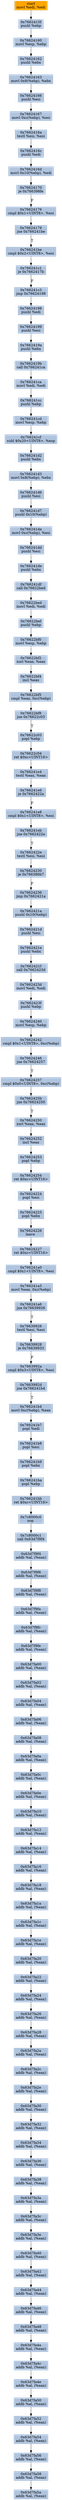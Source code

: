 digraph G {
node[shape=rectangle,style=filled,fillcolor=lightsteelblue,color=lightsteelblue]
bgcolor="transparent"
a0x7662415dmovl_edi_edi[label="start\nmovl %edi, %edi",color="lightgrey",fillcolor="orange"];
a0x7662415fpushl_ebp[label="0x7662415f\npushl %ebp"];
a0x76624160movl_esp_ebp[label="0x76624160\nmovl %esp, %ebp"];
a0x76624162pushl_ebx[label="0x76624162\npushl %ebx"];
a0x76624163movl_0x8ebp__ebx[label="0x76624163\nmovl 0x8(%ebp), %ebx"];
a0x76624166pushl_esi[label="0x76624166\npushl %esi"];
a0x76624167movl_0xcebp__esi[label="0x76624167\nmovl 0xc(%ebp), %esi"];
a0x7662416atestl_esi_esi[label="0x7662416a\ntestl %esi, %esi"];
a0x7662416cpushl_edi[label="0x7662416c\npushl %edi"];
a0x7662416dmovl_0x10ebp__edi[label="0x7662416d\nmovl 0x10(%ebp), %edi"];
a0x76624170je_0x766398fe[label="0x76624170\nje 0x766398fe"];
a0x76624176cmpl_0x1UINT8_esi[label="0x76624176\ncmpl $0x1<UINT8>, %esi"];
a0x76624179jne_0x766241be[label="0x76624179\njne 0x766241be"];
a0x766241becmpl_0x2UINT8_esi[label="0x766241be\ncmpl $0x2<UINT8>, %esi"];
a0x766241c1je_0x7662417b[label="0x766241c1\nje 0x7662417b"];
a0x766241c3jmp_0x76624198[label="0x766241c3\njmp 0x76624198"];
a0x76624198pushl_edi[label="0x76624198\npushl %edi"];
a0x76624199pushl_esi[label="0x76624199\npushl %esi"];
a0x7662419apushl_ebx[label="0x7662419a\npushl %ebx"];
a0x7662419bcall_0x766241ca[label="0x7662419b\ncall 0x766241ca"];
a0x766241camovl_edi_edi[label="0x766241ca\nmovl %edi, %edi"];
a0x766241ccpushl_ebp[label="0x766241cc\npushl %ebp"];
a0x766241cdmovl_esp_ebp[label="0x766241cd\nmovl %esp, %ebp"];
a0x766241cfsubl_0x20UINT8_esp[label="0x766241cf\nsubl $0x20<UINT8>, %esp"];
a0x766241d2pushl_ebx[label="0x766241d2\npushl %ebx"];
a0x766241d3movl_0x8ebp__ebx[label="0x766241d3\nmovl 0x8(%ebp), %ebx"];
a0x766241d6pushl_esi[label="0x766241d6\npushl %esi"];
a0x766241d7pushl_0x10ebp_[label="0x766241d7\npushl 0x10(%ebp)"];
a0x766241damovl_0xcebp__esi[label="0x766241da\nmovl 0xc(%ebp), %esi"];
a0x766241ddpushl_esi[label="0x766241dd\npushl %esi"];
a0x766241depushl_ebx[label="0x766241de\npushl %ebx"];
a0x766241dfcall_0x76622bed[label="0x766241df\ncall 0x76622bed"];
a0x76622bedmovl_edi_edi[label="0x76622bed\nmovl %edi, %edi"];
a0x76622befpushl_ebp[label="0x76622bef\npushl %ebp"];
a0x76622bf0movl_esp_ebp[label="0x76622bf0\nmovl %esp, %ebp"];
a0x76622bf2xorl_eax_eax[label="0x76622bf2\nxorl %eax, %eax"];
a0x76622bf4incl_eax[label="0x76622bf4\nincl %eax"];
a0x76622bf5cmpl_eax_0xcebp_[label="0x76622bf5\ncmpl %eax, 0xc(%ebp)"];
a0x76622bf8jne_0x76622c03[label="0x76622bf8\njne 0x76622c03"];
a0x76622c03popl_ebp[label="0x76622c03\npopl %ebp"];
a0x76622c04ret_0xcUINT16[label="0x76622c04\nret $0xc<UINT16>"];
a0x766241e4testl_eax_eax[label="0x766241e4\ntestl %eax, %eax"];
a0x766241e6je_0x7662422a[label="0x766241e6\nje 0x7662422a"];
a0x766241e8cmpl_0x1UINT8_esi[label="0x766241e8\ncmpl $0x1<UINT8>, %esi"];
a0x766241ebjne_0x7662422e[label="0x766241eb\njne 0x7662422e"];
a0x7662422etestl_esi_esi[label="0x7662422e\ntestl %esi, %esi"];
a0x76624230je_0x766386b7[label="0x76624230\nje 0x766386b7"];
a0x76624236jmp_0x7662421a[label="0x76624236\njmp 0x7662421a"];
a0x7662421apushl_0x10ebp_[label="0x7662421a\npushl 0x10(%ebp)"];
a0x7662421dpushl_esi[label="0x7662421d\npushl %esi"];
a0x7662421epushl_ebx[label="0x7662421e\npushl %ebx"];
a0x7662421fcall_0x7662423d[label="0x7662421f\ncall 0x7662423d"];
a0x7662423dmovl_edi_edi[label="0x7662423d\nmovl %edi, %edi"];
a0x7662423fpushl_ebp[label="0x7662423f\npushl %ebp"];
a0x76624240movl_esp_ebp[label="0x76624240\nmovl %esp, %ebp"];
a0x76624242cmpl_0x1UINT8_0xcebp_[label="0x76624242\ncmpl $0x1<UINT8>, 0xc(%ebp)"];
a0x76624246jne_0x76624257[label="0x76624246\njne 0x76624257"];
a0x76624257cmpl_0x0UINT8_0xcebp_[label="0x76624257\ncmpl $0x0<UINT8>, 0xc(%ebp)"];
a0x7662425bjne_0x76624250[label="0x7662425b\njne 0x76624250"];
a0x76624250xorl_eax_eax[label="0x76624250\nxorl %eax, %eax"];
a0x76624252incl_eax[label="0x76624252\nincl %eax"];
a0x76624253popl_ebp[label="0x76624253\npopl %ebp"];
a0x76624254ret_0xcUINT16[label="0x76624254\nret $0xc<UINT16>"];
a0x76624224popl_esi[label="0x76624224\npopl %esi"];
a0x76624225popl_ebx[label="0x76624225\npopl %ebx"];
a0x76624226leave_[label="0x76624226\nleave "];
a0x76624227ret_0xcUINT16[label="0x76624227\nret $0xc<UINT16>"];
a0x766241a0cmpl_0x1UINT8_esi[label="0x766241a0\ncmpl $0x1<UINT8>, %esi"];
a0x766241a3movl_eax_0xcebp_[label="0x766241a3\nmovl %eax, 0xc(%ebp)"];
a0x766241a6jne_0x76639926[label="0x766241a6\njne 0x76639926"];
a0x76639926testl_esi_esi[label="0x76639926\ntestl %esi, %esi"];
a0x76639928je_0x76639933[label="0x76639928\nje 0x76639933"];
a0x7663992acmpl_0x3UINT8_esi[label="0x7663992a\ncmpl $0x3<UINT8>, %esi"];
a0x7663992djne_0x766241b4[label="0x7663992d\njne 0x766241b4"];
a0x766241b4movl_0xcebp__eax[label="0x766241b4\nmovl 0xc(%ebp), %eax"];
a0x766241b7popl_edi[label="0x766241b7\npopl %edi"];
a0x766241b8popl_esi[label="0x766241b8\npopl %esi"];
a0x766241b9popl_ebx[label="0x766241b9\npopl %ebx"];
a0x766241bapopl_ebp[label="0x766241ba\npopl %ebp"];
a0x766241bbret_0xcUINT16[label="0x766241bb\nret $0xc<UINT16>"];
a0x7c8000c0nop_[label="0x7c8000c0\nnop "];
a0x7c8000c1call_0x63d7f9f4[label="0x7c8000c1\ncall 0x63d7f9f4"];
a0x63d7f9f4addb_al_eax_[label="0x63d7f9f4\naddb %al, (%eax)"];
a0x63d7f9f6addb_al_eax_[label="0x63d7f9f6\naddb %al, (%eax)"];
a0x63d7f9f8addb_al_eax_[label="0x63d7f9f8\naddb %al, (%eax)"];
a0x63d7f9faaddb_al_eax_[label="0x63d7f9fa\naddb %al, (%eax)"];
a0x63d7f9fcaddb_al_eax_[label="0x63d7f9fc\naddb %al, (%eax)"];
a0x63d7f9feaddb_al_eax_[label="0x63d7f9fe\naddb %al, (%eax)"];
a0x63d7fa00addb_al_eax_[label="0x63d7fa00\naddb %al, (%eax)"];
a0x63d7fa02addb_al_eax_[label="0x63d7fa02\naddb %al, (%eax)"];
a0x63d7fa04addb_al_eax_[label="0x63d7fa04\naddb %al, (%eax)"];
a0x63d7fa06addb_al_eax_[label="0x63d7fa06\naddb %al, (%eax)"];
a0x63d7fa08addb_al_eax_[label="0x63d7fa08\naddb %al, (%eax)"];
a0x63d7fa0aaddb_al_eax_[label="0x63d7fa0a\naddb %al, (%eax)"];
a0x63d7fa0caddb_al_eax_[label="0x63d7fa0c\naddb %al, (%eax)"];
a0x63d7fa0eaddb_al_eax_[label="0x63d7fa0e\naddb %al, (%eax)"];
a0x63d7fa10addb_al_eax_[label="0x63d7fa10\naddb %al, (%eax)"];
a0x63d7fa12addb_al_eax_[label="0x63d7fa12\naddb %al, (%eax)"];
a0x63d7fa14addb_al_eax_[label="0x63d7fa14\naddb %al, (%eax)"];
a0x63d7fa16addb_al_eax_[label="0x63d7fa16\naddb %al, (%eax)"];
a0x63d7fa18addb_al_eax_[label="0x63d7fa18\naddb %al, (%eax)"];
a0x63d7fa1aaddb_al_eax_[label="0x63d7fa1a\naddb %al, (%eax)"];
a0x63d7fa1caddb_al_eax_[label="0x63d7fa1c\naddb %al, (%eax)"];
a0x63d7fa1eaddb_al_eax_[label="0x63d7fa1e\naddb %al, (%eax)"];
a0x63d7fa20addb_al_eax_[label="0x63d7fa20\naddb %al, (%eax)"];
a0x63d7fa22addb_al_eax_[label="0x63d7fa22\naddb %al, (%eax)"];
a0x63d7fa24addb_al_eax_[label="0x63d7fa24\naddb %al, (%eax)"];
a0x63d7fa26addb_al_eax_[label="0x63d7fa26\naddb %al, (%eax)"];
a0x63d7fa28addb_al_eax_[label="0x63d7fa28\naddb %al, (%eax)"];
a0x63d7fa2aaddb_al_eax_[label="0x63d7fa2a\naddb %al, (%eax)"];
a0x63d7fa2caddb_al_eax_[label="0x63d7fa2c\naddb %al, (%eax)"];
a0x63d7fa2eaddb_al_eax_[label="0x63d7fa2e\naddb %al, (%eax)"];
a0x63d7fa30addb_al_eax_[label="0x63d7fa30\naddb %al, (%eax)"];
a0x63d7fa32addb_al_eax_[label="0x63d7fa32\naddb %al, (%eax)"];
a0x63d7fa34addb_al_eax_[label="0x63d7fa34\naddb %al, (%eax)"];
a0x63d7fa36addb_al_eax_[label="0x63d7fa36\naddb %al, (%eax)"];
a0x63d7fa38addb_al_eax_[label="0x63d7fa38\naddb %al, (%eax)"];
a0x63d7fa3aaddb_al_eax_[label="0x63d7fa3a\naddb %al, (%eax)"];
a0x63d7fa3caddb_al_eax_[label="0x63d7fa3c\naddb %al, (%eax)"];
a0x63d7fa3eaddb_al_eax_[label="0x63d7fa3e\naddb %al, (%eax)"];
a0x63d7fa40addb_al_eax_[label="0x63d7fa40\naddb %al, (%eax)"];
a0x63d7fa42addb_al_eax_[label="0x63d7fa42\naddb %al, (%eax)"];
a0x63d7fa44addb_al_eax_[label="0x63d7fa44\naddb %al, (%eax)"];
a0x63d7fa46addb_al_eax_[label="0x63d7fa46\naddb %al, (%eax)"];
a0x63d7fa48addb_al_eax_[label="0x63d7fa48\naddb %al, (%eax)"];
a0x63d7fa4aaddb_al_eax_[label="0x63d7fa4a\naddb %al, (%eax)"];
a0x63d7fa4caddb_al_eax_[label="0x63d7fa4c\naddb %al, (%eax)"];
a0x63d7fa4eaddb_al_eax_[label="0x63d7fa4e\naddb %al, (%eax)"];
a0x63d7fa50addb_al_eax_[label="0x63d7fa50\naddb %al, (%eax)"];
a0x63d7fa52addb_al_eax_[label="0x63d7fa52\naddb %al, (%eax)"];
a0x63d7fa54addb_al_eax_[label="0x63d7fa54\naddb %al, (%eax)"];
a0x63d7fa56addb_al_eax_[label="0x63d7fa56\naddb %al, (%eax)"];
a0x63d7fa58addb_al_eax_[label="0x63d7fa58\naddb %al, (%eax)"];
a0x63d7fa5aaddb_al_eax_[label="0x63d7fa5a\naddb %al, (%eax)"];
a0x7662415dmovl_edi_edi -> a0x7662415fpushl_ebp [color="#000000"];
a0x7662415fpushl_ebp -> a0x76624160movl_esp_ebp [color="#000000"];
a0x76624160movl_esp_ebp -> a0x76624162pushl_ebx [color="#000000"];
a0x76624162pushl_ebx -> a0x76624163movl_0x8ebp__ebx [color="#000000"];
a0x76624163movl_0x8ebp__ebx -> a0x76624166pushl_esi [color="#000000"];
a0x76624166pushl_esi -> a0x76624167movl_0xcebp__esi [color="#000000"];
a0x76624167movl_0xcebp__esi -> a0x7662416atestl_esi_esi [color="#000000"];
a0x7662416atestl_esi_esi -> a0x7662416cpushl_edi [color="#000000"];
a0x7662416cpushl_edi -> a0x7662416dmovl_0x10ebp__edi [color="#000000"];
a0x7662416dmovl_0x10ebp__edi -> a0x76624170je_0x766398fe [color="#000000"];
a0x76624170je_0x766398fe -> a0x76624176cmpl_0x1UINT8_esi [color="#000000",label="F"];
a0x76624176cmpl_0x1UINT8_esi -> a0x76624179jne_0x766241be [color="#000000"];
a0x76624179jne_0x766241be -> a0x766241becmpl_0x2UINT8_esi [color="#000000",label="T"];
a0x766241becmpl_0x2UINT8_esi -> a0x766241c1je_0x7662417b [color="#000000"];
a0x766241c1je_0x7662417b -> a0x766241c3jmp_0x76624198 [color="#000000",label="F"];
a0x766241c3jmp_0x76624198 -> a0x76624198pushl_edi [color="#000000"];
a0x76624198pushl_edi -> a0x76624199pushl_esi [color="#000000"];
a0x76624199pushl_esi -> a0x7662419apushl_ebx [color="#000000"];
a0x7662419apushl_ebx -> a0x7662419bcall_0x766241ca [color="#000000"];
a0x7662419bcall_0x766241ca -> a0x766241camovl_edi_edi [color="#000000"];
a0x766241camovl_edi_edi -> a0x766241ccpushl_ebp [color="#000000"];
a0x766241ccpushl_ebp -> a0x766241cdmovl_esp_ebp [color="#000000"];
a0x766241cdmovl_esp_ebp -> a0x766241cfsubl_0x20UINT8_esp [color="#000000"];
a0x766241cfsubl_0x20UINT8_esp -> a0x766241d2pushl_ebx [color="#000000"];
a0x766241d2pushl_ebx -> a0x766241d3movl_0x8ebp__ebx [color="#000000"];
a0x766241d3movl_0x8ebp__ebx -> a0x766241d6pushl_esi [color="#000000"];
a0x766241d6pushl_esi -> a0x766241d7pushl_0x10ebp_ [color="#000000"];
a0x766241d7pushl_0x10ebp_ -> a0x766241damovl_0xcebp__esi [color="#000000"];
a0x766241damovl_0xcebp__esi -> a0x766241ddpushl_esi [color="#000000"];
a0x766241ddpushl_esi -> a0x766241depushl_ebx [color="#000000"];
a0x766241depushl_ebx -> a0x766241dfcall_0x76622bed [color="#000000"];
a0x766241dfcall_0x76622bed -> a0x76622bedmovl_edi_edi [color="#000000"];
a0x76622bedmovl_edi_edi -> a0x76622befpushl_ebp [color="#000000"];
a0x76622befpushl_ebp -> a0x76622bf0movl_esp_ebp [color="#000000"];
a0x76622bf0movl_esp_ebp -> a0x76622bf2xorl_eax_eax [color="#000000"];
a0x76622bf2xorl_eax_eax -> a0x76622bf4incl_eax [color="#000000"];
a0x76622bf4incl_eax -> a0x76622bf5cmpl_eax_0xcebp_ [color="#000000"];
a0x76622bf5cmpl_eax_0xcebp_ -> a0x76622bf8jne_0x76622c03 [color="#000000"];
a0x76622bf8jne_0x76622c03 -> a0x76622c03popl_ebp [color="#000000",label="T"];
a0x76622c03popl_ebp -> a0x76622c04ret_0xcUINT16 [color="#000000"];
a0x76622c04ret_0xcUINT16 -> a0x766241e4testl_eax_eax [color="#000000"];
a0x766241e4testl_eax_eax -> a0x766241e6je_0x7662422a [color="#000000"];
a0x766241e6je_0x7662422a -> a0x766241e8cmpl_0x1UINT8_esi [color="#000000",label="F"];
a0x766241e8cmpl_0x1UINT8_esi -> a0x766241ebjne_0x7662422e [color="#000000"];
a0x766241ebjne_0x7662422e -> a0x7662422etestl_esi_esi [color="#000000",label="T"];
a0x7662422etestl_esi_esi -> a0x76624230je_0x766386b7 [color="#000000"];
a0x76624230je_0x766386b7 -> a0x76624236jmp_0x7662421a [color="#000000",label="F"];
a0x76624236jmp_0x7662421a -> a0x7662421apushl_0x10ebp_ [color="#000000"];
a0x7662421apushl_0x10ebp_ -> a0x7662421dpushl_esi [color="#000000"];
a0x7662421dpushl_esi -> a0x7662421epushl_ebx [color="#000000"];
a0x7662421epushl_ebx -> a0x7662421fcall_0x7662423d [color="#000000"];
a0x7662421fcall_0x7662423d -> a0x7662423dmovl_edi_edi [color="#000000"];
a0x7662423dmovl_edi_edi -> a0x7662423fpushl_ebp [color="#000000"];
a0x7662423fpushl_ebp -> a0x76624240movl_esp_ebp [color="#000000"];
a0x76624240movl_esp_ebp -> a0x76624242cmpl_0x1UINT8_0xcebp_ [color="#000000"];
a0x76624242cmpl_0x1UINT8_0xcebp_ -> a0x76624246jne_0x76624257 [color="#000000"];
a0x76624246jne_0x76624257 -> a0x76624257cmpl_0x0UINT8_0xcebp_ [color="#000000",label="T"];
a0x76624257cmpl_0x0UINT8_0xcebp_ -> a0x7662425bjne_0x76624250 [color="#000000"];
a0x7662425bjne_0x76624250 -> a0x76624250xorl_eax_eax [color="#000000",label="T"];
a0x76624250xorl_eax_eax -> a0x76624252incl_eax [color="#000000"];
a0x76624252incl_eax -> a0x76624253popl_ebp [color="#000000"];
a0x76624253popl_ebp -> a0x76624254ret_0xcUINT16 [color="#000000"];
a0x76624254ret_0xcUINT16 -> a0x76624224popl_esi [color="#000000"];
a0x76624224popl_esi -> a0x76624225popl_ebx [color="#000000"];
a0x76624225popl_ebx -> a0x76624226leave_ [color="#000000"];
a0x76624226leave_ -> a0x76624227ret_0xcUINT16 [color="#000000"];
a0x76624227ret_0xcUINT16 -> a0x766241a0cmpl_0x1UINT8_esi [color="#000000"];
a0x766241a0cmpl_0x1UINT8_esi -> a0x766241a3movl_eax_0xcebp_ [color="#000000"];
a0x766241a3movl_eax_0xcebp_ -> a0x766241a6jne_0x76639926 [color="#000000"];
a0x766241a6jne_0x76639926 -> a0x76639926testl_esi_esi [color="#000000",label="T"];
a0x76639926testl_esi_esi -> a0x76639928je_0x76639933 [color="#000000"];
a0x76639928je_0x76639933 -> a0x7663992acmpl_0x3UINT8_esi [color="#000000",label="F"];
a0x7663992acmpl_0x3UINT8_esi -> a0x7663992djne_0x766241b4 [color="#000000"];
a0x7663992djne_0x766241b4 -> a0x766241b4movl_0xcebp__eax [color="#000000",label="T"];
a0x766241b4movl_0xcebp__eax -> a0x766241b7popl_edi [color="#000000"];
a0x766241b7popl_edi -> a0x766241b8popl_esi [color="#000000"];
a0x766241b8popl_esi -> a0x766241b9popl_ebx [color="#000000"];
a0x766241b9popl_ebx -> a0x766241bapopl_ebp [color="#000000"];
a0x766241bapopl_ebp -> a0x766241bbret_0xcUINT16 [color="#000000"];
a0x766241bbret_0xcUINT16 -> a0x7c8000c0nop_ [color="#000000"];
a0x7c8000c0nop_ -> a0x7c8000c1call_0x63d7f9f4 [color="#000000"];
a0x7c8000c1call_0x63d7f9f4 -> a0x63d7f9f4addb_al_eax_ [color="#000000"];
a0x63d7f9f4addb_al_eax_ -> a0x63d7f9f6addb_al_eax_ [color="#000000"];
a0x63d7f9f6addb_al_eax_ -> a0x63d7f9f8addb_al_eax_ [color="#000000"];
a0x63d7f9f8addb_al_eax_ -> a0x63d7f9faaddb_al_eax_ [color="#000000"];
a0x63d7f9faaddb_al_eax_ -> a0x63d7f9fcaddb_al_eax_ [color="#000000"];
a0x63d7f9fcaddb_al_eax_ -> a0x63d7f9feaddb_al_eax_ [color="#000000"];
a0x63d7f9feaddb_al_eax_ -> a0x63d7fa00addb_al_eax_ [color="#000000"];
a0x63d7fa00addb_al_eax_ -> a0x63d7fa02addb_al_eax_ [color="#000000"];
a0x63d7fa02addb_al_eax_ -> a0x63d7fa04addb_al_eax_ [color="#000000"];
a0x63d7fa04addb_al_eax_ -> a0x63d7fa06addb_al_eax_ [color="#000000"];
a0x63d7fa06addb_al_eax_ -> a0x63d7fa08addb_al_eax_ [color="#000000"];
a0x63d7fa08addb_al_eax_ -> a0x63d7fa0aaddb_al_eax_ [color="#000000"];
a0x63d7fa0aaddb_al_eax_ -> a0x63d7fa0caddb_al_eax_ [color="#000000"];
a0x63d7fa0caddb_al_eax_ -> a0x63d7fa0eaddb_al_eax_ [color="#000000"];
a0x63d7fa0eaddb_al_eax_ -> a0x63d7fa10addb_al_eax_ [color="#000000"];
a0x63d7fa10addb_al_eax_ -> a0x63d7fa12addb_al_eax_ [color="#000000"];
a0x63d7fa12addb_al_eax_ -> a0x63d7fa14addb_al_eax_ [color="#000000"];
a0x63d7fa14addb_al_eax_ -> a0x63d7fa16addb_al_eax_ [color="#000000"];
a0x63d7fa16addb_al_eax_ -> a0x63d7fa18addb_al_eax_ [color="#000000"];
a0x63d7fa18addb_al_eax_ -> a0x63d7fa1aaddb_al_eax_ [color="#000000"];
a0x63d7fa1aaddb_al_eax_ -> a0x63d7fa1caddb_al_eax_ [color="#000000"];
a0x63d7fa1caddb_al_eax_ -> a0x63d7fa1eaddb_al_eax_ [color="#000000"];
a0x63d7fa1eaddb_al_eax_ -> a0x63d7fa20addb_al_eax_ [color="#000000"];
a0x63d7fa20addb_al_eax_ -> a0x63d7fa22addb_al_eax_ [color="#000000"];
a0x63d7fa22addb_al_eax_ -> a0x63d7fa24addb_al_eax_ [color="#000000"];
a0x63d7fa24addb_al_eax_ -> a0x63d7fa26addb_al_eax_ [color="#000000"];
a0x63d7fa26addb_al_eax_ -> a0x63d7fa28addb_al_eax_ [color="#000000"];
a0x63d7fa28addb_al_eax_ -> a0x63d7fa2aaddb_al_eax_ [color="#000000"];
a0x63d7fa2aaddb_al_eax_ -> a0x63d7fa2caddb_al_eax_ [color="#000000"];
a0x63d7fa2caddb_al_eax_ -> a0x63d7fa2eaddb_al_eax_ [color="#000000"];
a0x63d7fa2eaddb_al_eax_ -> a0x63d7fa30addb_al_eax_ [color="#000000"];
a0x63d7fa30addb_al_eax_ -> a0x63d7fa32addb_al_eax_ [color="#000000"];
a0x63d7fa32addb_al_eax_ -> a0x63d7fa34addb_al_eax_ [color="#000000"];
a0x63d7fa34addb_al_eax_ -> a0x63d7fa36addb_al_eax_ [color="#000000"];
a0x63d7fa36addb_al_eax_ -> a0x63d7fa38addb_al_eax_ [color="#000000"];
a0x63d7fa38addb_al_eax_ -> a0x63d7fa3aaddb_al_eax_ [color="#000000"];
a0x63d7fa3aaddb_al_eax_ -> a0x63d7fa3caddb_al_eax_ [color="#000000"];
a0x63d7fa3caddb_al_eax_ -> a0x63d7fa3eaddb_al_eax_ [color="#000000"];
a0x63d7fa3eaddb_al_eax_ -> a0x63d7fa40addb_al_eax_ [color="#000000"];
a0x63d7fa40addb_al_eax_ -> a0x63d7fa42addb_al_eax_ [color="#000000"];
a0x63d7fa42addb_al_eax_ -> a0x63d7fa44addb_al_eax_ [color="#000000"];
a0x63d7fa44addb_al_eax_ -> a0x63d7fa46addb_al_eax_ [color="#000000"];
a0x63d7fa46addb_al_eax_ -> a0x63d7fa48addb_al_eax_ [color="#000000"];
a0x63d7fa48addb_al_eax_ -> a0x63d7fa4aaddb_al_eax_ [color="#000000"];
a0x63d7fa4aaddb_al_eax_ -> a0x63d7fa4caddb_al_eax_ [color="#000000"];
a0x63d7fa4caddb_al_eax_ -> a0x63d7fa4eaddb_al_eax_ [color="#000000"];
a0x63d7fa4eaddb_al_eax_ -> a0x63d7fa50addb_al_eax_ [color="#000000"];
a0x63d7fa50addb_al_eax_ -> a0x63d7fa52addb_al_eax_ [color="#000000"];
a0x63d7fa52addb_al_eax_ -> a0x63d7fa54addb_al_eax_ [color="#000000"];
a0x63d7fa54addb_al_eax_ -> a0x63d7fa56addb_al_eax_ [color="#000000"];
a0x63d7fa56addb_al_eax_ -> a0x63d7fa58addb_al_eax_ [color="#000000"];
a0x63d7fa58addb_al_eax_ -> a0x63d7fa5aaddb_al_eax_ [color="#000000"];
}

